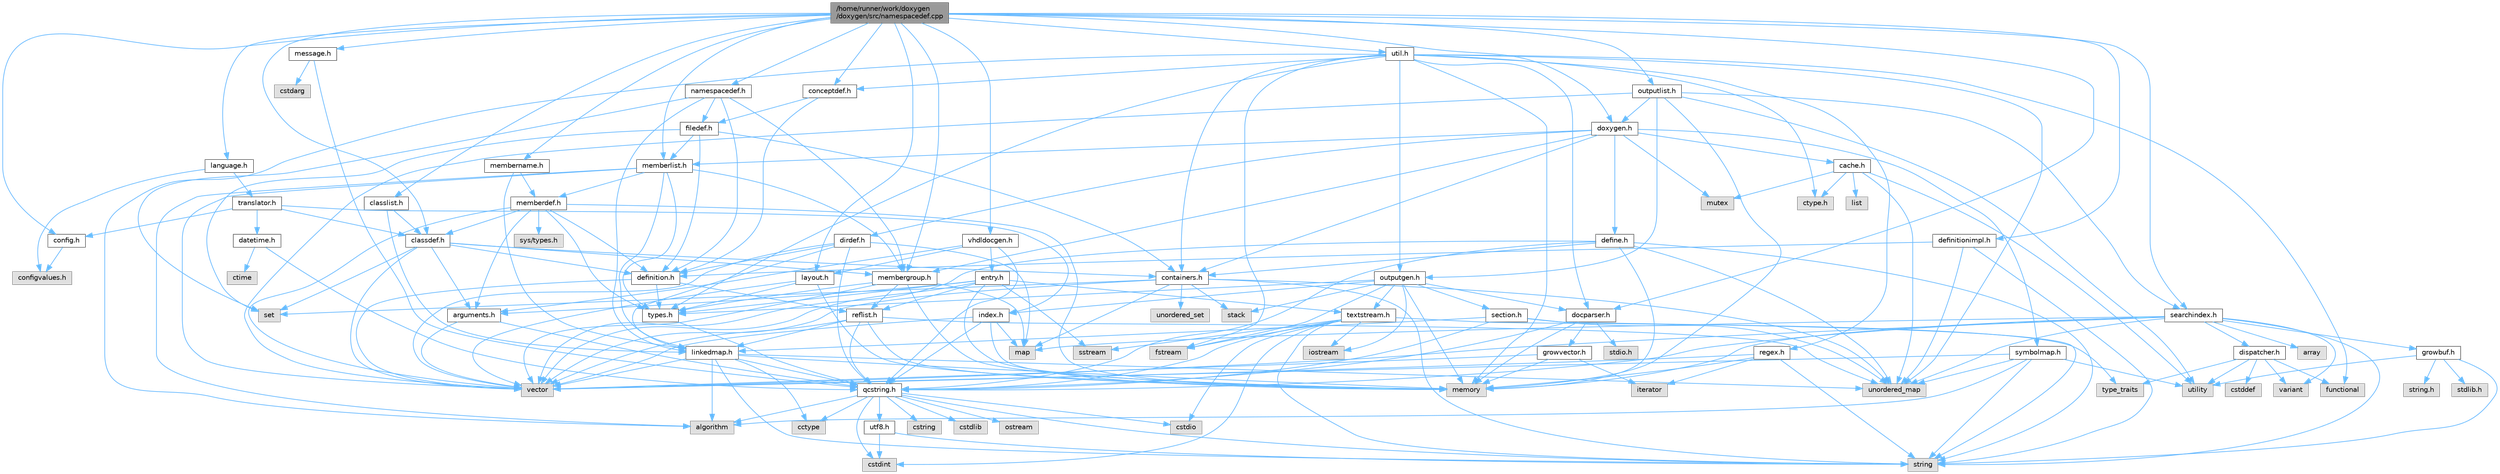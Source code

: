 digraph "/home/runner/work/doxygen/doxygen/src/namespacedef.cpp"
{
 // INTERACTIVE_SVG=YES
 // LATEX_PDF_SIZE
  bgcolor="transparent";
  edge [fontname=Helvetica,fontsize=10,labelfontname=Helvetica,labelfontsize=10];
  node [fontname=Helvetica,fontsize=10,shape=box,height=0.2,width=0.4];
  Node1 [label="/home/runner/work/doxygen\l/doxygen/src/namespacedef.cpp",height=0.2,width=0.4,color="gray40", fillcolor="grey60", style="filled", fontcolor="black",tooltip=" "];
  Node1 -> Node2 [color="steelblue1",style="solid"];
  Node2 [label="namespacedef.h",height=0.2,width=0.4,color="grey40", fillcolor="white", style="filled",URL="$d7/d97/namespacedef_8h.html",tooltip=" "];
  Node2 -> Node3 [color="steelblue1",style="solid"];
  Node3 [label="set",height=0.2,width=0.4,color="grey60", fillcolor="#E0E0E0", style="filled",tooltip=" "];
  Node2 -> Node4 [color="steelblue1",style="solid"];
  Node4 [label="definition.h",height=0.2,width=0.4,color="grey40", fillcolor="white", style="filled",URL="$df/da1/definition_8h.html",tooltip=" "];
  Node4 -> Node5 [color="steelblue1",style="solid"];
  Node5 [label="vector",height=0.2,width=0.4,color="grey60", fillcolor="#E0E0E0", style="filled",tooltip=" "];
  Node4 -> Node6 [color="steelblue1",style="solid"];
  Node6 [label="types.h",height=0.2,width=0.4,color="grey40", fillcolor="white", style="filled",URL="$d9/d49/types_8h.html",tooltip="This file contains a number of basic enums and types."];
  Node6 -> Node7 [color="steelblue1",style="solid"];
  Node7 [label="qcstring.h",height=0.2,width=0.4,color="grey40", fillcolor="white", style="filled",URL="$d7/d5c/qcstring_8h.html",tooltip=" "];
  Node7 -> Node8 [color="steelblue1",style="solid"];
  Node8 [label="string",height=0.2,width=0.4,color="grey60", fillcolor="#E0E0E0", style="filled",tooltip=" "];
  Node7 -> Node9 [color="steelblue1",style="solid"];
  Node9 [label="algorithm",height=0.2,width=0.4,color="grey60", fillcolor="#E0E0E0", style="filled",tooltip=" "];
  Node7 -> Node10 [color="steelblue1",style="solid"];
  Node10 [label="cctype",height=0.2,width=0.4,color="grey60", fillcolor="#E0E0E0", style="filled",tooltip=" "];
  Node7 -> Node11 [color="steelblue1",style="solid"];
  Node11 [label="cstring",height=0.2,width=0.4,color="grey60", fillcolor="#E0E0E0", style="filled",tooltip=" "];
  Node7 -> Node12 [color="steelblue1",style="solid"];
  Node12 [label="cstdio",height=0.2,width=0.4,color="grey60", fillcolor="#E0E0E0", style="filled",tooltip=" "];
  Node7 -> Node13 [color="steelblue1",style="solid"];
  Node13 [label="cstdlib",height=0.2,width=0.4,color="grey60", fillcolor="#E0E0E0", style="filled",tooltip=" "];
  Node7 -> Node14 [color="steelblue1",style="solid"];
  Node14 [label="cstdint",height=0.2,width=0.4,color="grey60", fillcolor="#E0E0E0", style="filled",tooltip=" "];
  Node7 -> Node15 [color="steelblue1",style="solid"];
  Node15 [label="ostream",height=0.2,width=0.4,color="grey60", fillcolor="#E0E0E0", style="filled",tooltip=" "];
  Node7 -> Node16 [color="steelblue1",style="solid"];
  Node16 [label="utf8.h",height=0.2,width=0.4,color="grey40", fillcolor="white", style="filled",URL="$db/d7c/utf8_8h.html",tooltip="Various UTF8 related helper functions."];
  Node16 -> Node14 [color="steelblue1",style="solid"];
  Node16 -> Node8 [color="steelblue1",style="solid"];
  Node4 -> Node17 [color="steelblue1",style="solid"];
  Node17 [label="reflist.h",height=0.2,width=0.4,color="grey40", fillcolor="white", style="filled",URL="$d1/d02/reflist_8h.html",tooltip=" "];
  Node17 -> Node5 [color="steelblue1",style="solid"];
  Node17 -> Node18 [color="steelblue1",style="solid"];
  Node18 [label="unordered_map",height=0.2,width=0.4,color="grey60", fillcolor="#E0E0E0", style="filled",tooltip=" "];
  Node17 -> Node19 [color="steelblue1",style="solid"];
  Node19 [label="memory",height=0.2,width=0.4,color="grey60", fillcolor="#E0E0E0", style="filled",tooltip=" "];
  Node17 -> Node7 [color="steelblue1",style="solid"];
  Node17 -> Node20 [color="steelblue1",style="solid"];
  Node20 [label="linkedmap.h",height=0.2,width=0.4,color="grey40", fillcolor="white", style="filled",URL="$da/de1/linkedmap_8h.html",tooltip=" "];
  Node20 -> Node18 [color="steelblue1",style="solid"];
  Node20 -> Node5 [color="steelblue1",style="solid"];
  Node20 -> Node19 [color="steelblue1",style="solid"];
  Node20 -> Node8 [color="steelblue1",style="solid"];
  Node20 -> Node9 [color="steelblue1",style="solid"];
  Node20 -> Node10 [color="steelblue1",style="solid"];
  Node20 -> Node7 [color="steelblue1",style="solid"];
  Node2 -> Node21 [color="steelblue1",style="solid"];
  Node21 [label="filedef.h",height=0.2,width=0.4,color="grey40", fillcolor="white", style="filled",URL="$d4/d3a/filedef_8h.html",tooltip=" "];
  Node21 -> Node3 [color="steelblue1",style="solid"];
  Node21 -> Node4 [color="steelblue1",style="solid"];
  Node21 -> Node22 [color="steelblue1",style="solid"];
  Node22 [label="memberlist.h",height=0.2,width=0.4,color="grey40", fillcolor="white", style="filled",URL="$dd/d78/memberlist_8h.html",tooltip=" "];
  Node22 -> Node5 [color="steelblue1",style="solid"];
  Node22 -> Node9 [color="steelblue1",style="solid"];
  Node22 -> Node23 [color="steelblue1",style="solid"];
  Node23 [label="memberdef.h",height=0.2,width=0.4,color="grey40", fillcolor="white", style="filled",URL="$d4/d46/memberdef_8h.html",tooltip=" "];
  Node23 -> Node5 [color="steelblue1",style="solid"];
  Node23 -> Node19 [color="steelblue1",style="solid"];
  Node23 -> Node24 [color="steelblue1",style="solid"];
  Node24 [label="sys/types.h",height=0.2,width=0.4,color="grey60", fillcolor="#E0E0E0", style="filled",tooltip=" "];
  Node23 -> Node6 [color="steelblue1",style="solid"];
  Node23 -> Node4 [color="steelblue1",style="solid"];
  Node23 -> Node25 [color="steelblue1",style="solid"];
  Node25 [label="arguments.h",height=0.2,width=0.4,color="grey40", fillcolor="white", style="filled",URL="$df/d9b/arguments_8h.html",tooltip=" "];
  Node25 -> Node5 [color="steelblue1",style="solid"];
  Node25 -> Node7 [color="steelblue1",style="solid"];
  Node23 -> Node26 [color="steelblue1",style="solid"];
  Node26 [label="classdef.h",height=0.2,width=0.4,color="grey40", fillcolor="white", style="filled",URL="$d1/da6/classdef_8h.html",tooltip=" "];
  Node26 -> Node5 [color="steelblue1",style="solid"];
  Node26 -> Node3 [color="steelblue1",style="solid"];
  Node26 -> Node27 [color="steelblue1",style="solid"];
  Node27 [label="containers.h",height=0.2,width=0.4,color="grey40", fillcolor="white", style="filled",URL="$d5/d75/containers_8h.html",tooltip=" "];
  Node27 -> Node5 [color="steelblue1",style="solid"];
  Node27 -> Node8 [color="steelblue1",style="solid"];
  Node27 -> Node3 [color="steelblue1",style="solid"];
  Node27 -> Node28 [color="steelblue1",style="solid"];
  Node28 [label="map",height=0.2,width=0.4,color="grey60", fillcolor="#E0E0E0", style="filled",tooltip=" "];
  Node27 -> Node29 [color="steelblue1",style="solid"];
  Node29 [label="unordered_set",height=0.2,width=0.4,color="grey60", fillcolor="#E0E0E0", style="filled",tooltip=" "];
  Node27 -> Node18 [color="steelblue1",style="solid"];
  Node27 -> Node30 [color="steelblue1",style="solid"];
  Node30 [label="stack",height=0.2,width=0.4,color="grey60", fillcolor="#E0E0E0", style="filled",tooltip=" "];
  Node26 -> Node4 [color="steelblue1",style="solid"];
  Node26 -> Node25 [color="steelblue1",style="solid"];
  Node26 -> Node31 [color="steelblue1",style="solid"];
  Node31 [label="membergroup.h",height=0.2,width=0.4,color="grey40", fillcolor="white", style="filled",URL="$d9/d11/membergroup_8h.html",tooltip=" "];
  Node31 -> Node5 [color="steelblue1",style="solid"];
  Node31 -> Node28 [color="steelblue1",style="solid"];
  Node31 -> Node19 [color="steelblue1",style="solid"];
  Node31 -> Node6 [color="steelblue1",style="solid"];
  Node31 -> Node17 [color="steelblue1",style="solid"];
  Node22 -> Node20 [color="steelblue1",style="solid"];
  Node22 -> Node6 [color="steelblue1",style="solid"];
  Node22 -> Node31 [color="steelblue1",style="solid"];
  Node21 -> Node27 [color="steelblue1",style="solid"];
  Node2 -> Node20 [color="steelblue1",style="solid"];
  Node2 -> Node31 [color="steelblue1",style="solid"];
  Node1 -> Node32 [color="steelblue1",style="solid"];
  Node32 [label="outputlist.h",height=0.2,width=0.4,color="grey40", fillcolor="white", style="filled",URL="$d2/db9/outputlist_8h.html",tooltip=" "];
  Node32 -> Node33 [color="steelblue1",style="solid"];
  Node33 [label="utility",height=0.2,width=0.4,color="grey60", fillcolor="#E0E0E0", style="filled",tooltip=" "];
  Node32 -> Node5 [color="steelblue1",style="solid"];
  Node32 -> Node19 [color="steelblue1",style="solid"];
  Node32 -> Node34 [color="steelblue1",style="solid"];
  Node34 [label="outputgen.h",height=0.2,width=0.4,color="grey40", fillcolor="white", style="filled",URL="$df/d06/outputgen_8h.html",tooltip=" "];
  Node34 -> Node19 [color="steelblue1",style="solid"];
  Node34 -> Node30 [color="steelblue1",style="solid"];
  Node34 -> Node35 [color="steelblue1",style="solid"];
  Node35 [label="iostream",height=0.2,width=0.4,color="grey60", fillcolor="#E0E0E0", style="filled",tooltip=" "];
  Node34 -> Node36 [color="steelblue1",style="solid"];
  Node36 [label="fstream",height=0.2,width=0.4,color="grey60", fillcolor="#E0E0E0", style="filled",tooltip=" "];
  Node34 -> Node6 [color="steelblue1",style="solid"];
  Node34 -> Node37 [color="steelblue1",style="solid"];
  Node37 [label="index.h",height=0.2,width=0.4,color="grey40", fillcolor="white", style="filled",URL="$d1/db5/index_8h.html",tooltip=" "];
  Node37 -> Node19 [color="steelblue1",style="solid"];
  Node37 -> Node5 [color="steelblue1",style="solid"];
  Node37 -> Node28 [color="steelblue1",style="solid"];
  Node37 -> Node7 [color="steelblue1",style="solid"];
  Node34 -> Node38 [color="steelblue1",style="solid"];
  Node38 [label="section.h",height=0.2,width=0.4,color="grey40", fillcolor="white", style="filled",URL="$d1/d2a/section_8h.html",tooltip=" "];
  Node38 -> Node8 [color="steelblue1",style="solid"];
  Node38 -> Node18 [color="steelblue1",style="solid"];
  Node38 -> Node7 [color="steelblue1",style="solid"];
  Node38 -> Node20 [color="steelblue1",style="solid"];
  Node34 -> Node39 [color="steelblue1",style="solid"];
  Node39 [label="textstream.h",height=0.2,width=0.4,color="grey40", fillcolor="white", style="filled",URL="$d4/d7d/textstream_8h.html",tooltip=" "];
  Node39 -> Node8 [color="steelblue1",style="solid"];
  Node39 -> Node35 [color="steelblue1",style="solid"];
  Node39 -> Node40 [color="steelblue1",style="solid"];
  Node40 [label="sstream",height=0.2,width=0.4,color="grey60", fillcolor="#E0E0E0", style="filled",tooltip=" "];
  Node39 -> Node14 [color="steelblue1",style="solid"];
  Node39 -> Node12 [color="steelblue1",style="solid"];
  Node39 -> Node36 [color="steelblue1",style="solid"];
  Node39 -> Node41 [color="steelblue1",style="solid"];
  Node41 [label="type_traits",height=0.2,width=0.4,color="grey60", fillcolor="#E0E0E0", style="filled",tooltip=" "];
  Node39 -> Node7 [color="steelblue1",style="solid"];
  Node34 -> Node42 [color="steelblue1",style="solid"];
  Node42 [label="docparser.h",height=0.2,width=0.4,color="grey40", fillcolor="white", style="filled",URL="$de/d9c/docparser_8h.html",tooltip=" "];
  Node42 -> Node43 [color="steelblue1",style="solid"];
  Node43 [label="stdio.h",height=0.2,width=0.4,color="grey60", fillcolor="#E0E0E0", style="filled",tooltip=" "];
  Node42 -> Node19 [color="steelblue1",style="solid"];
  Node42 -> Node7 [color="steelblue1",style="solid"];
  Node42 -> Node44 [color="steelblue1",style="solid"];
  Node44 [label="growvector.h",height=0.2,width=0.4,color="grey40", fillcolor="white", style="filled",URL="$d7/d50/growvector_8h.html",tooltip=" "];
  Node44 -> Node5 [color="steelblue1",style="solid"];
  Node44 -> Node19 [color="steelblue1",style="solid"];
  Node44 -> Node45 [color="steelblue1",style="solid"];
  Node45 [label="iterator",height=0.2,width=0.4,color="grey60", fillcolor="#E0E0E0", style="filled",tooltip=" "];
  Node32 -> Node46 [color="steelblue1",style="solid"];
  Node46 [label="searchindex.h",height=0.2,width=0.4,color="grey40", fillcolor="white", style="filled",URL="$de/d07/searchindex_8h.html",tooltip="Web server based search engine."];
  Node46 -> Node19 [color="steelblue1",style="solid"];
  Node46 -> Node5 [color="steelblue1",style="solid"];
  Node46 -> Node28 [color="steelblue1",style="solid"];
  Node46 -> Node18 [color="steelblue1",style="solid"];
  Node46 -> Node8 [color="steelblue1",style="solid"];
  Node46 -> Node47 [color="steelblue1",style="solid"];
  Node47 [label="array",height=0.2,width=0.4,color="grey60", fillcolor="#E0E0E0", style="filled",tooltip=" "];
  Node46 -> Node48 [color="steelblue1",style="solid"];
  Node48 [label="variant",height=0.2,width=0.4,color="grey60", fillcolor="#E0E0E0", style="filled",tooltip=" "];
  Node46 -> Node7 [color="steelblue1",style="solid"];
  Node46 -> Node49 [color="steelblue1",style="solid"];
  Node49 [label="growbuf.h",height=0.2,width=0.4,color="grey40", fillcolor="white", style="filled",URL="$dd/d72/growbuf_8h.html",tooltip=" "];
  Node49 -> Node33 [color="steelblue1",style="solid"];
  Node49 -> Node50 [color="steelblue1",style="solid"];
  Node50 [label="stdlib.h",height=0.2,width=0.4,color="grey60", fillcolor="#E0E0E0", style="filled",tooltip=" "];
  Node49 -> Node51 [color="steelblue1",style="solid"];
  Node51 [label="string.h",height=0.2,width=0.4,color="grey60", fillcolor="#E0E0E0", style="filled",tooltip=" "];
  Node49 -> Node8 [color="steelblue1",style="solid"];
  Node46 -> Node52 [color="steelblue1",style="solid"];
  Node52 [label="dispatcher.h",height=0.2,width=0.4,color="grey40", fillcolor="white", style="filled",URL="$da/d73/dispatcher_8h.html",tooltip=" "];
  Node52 -> Node53 [color="steelblue1",style="solid"];
  Node53 [label="cstddef",height=0.2,width=0.4,color="grey60", fillcolor="#E0E0E0", style="filled",tooltip=" "];
  Node52 -> Node33 [color="steelblue1",style="solid"];
  Node52 -> Node54 [color="steelblue1",style="solid"];
  Node54 [label="functional",height=0.2,width=0.4,color="grey60", fillcolor="#E0E0E0", style="filled",tooltip=" "];
  Node52 -> Node48 [color="steelblue1",style="solid"];
  Node52 -> Node41 [color="steelblue1",style="solid"];
  Node32 -> Node55 [color="steelblue1",style="solid"];
  Node55 [label="doxygen.h",height=0.2,width=0.4,color="grey40", fillcolor="white", style="filled",URL="$d1/da1/doxygen_8h.html",tooltip=" "];
  Node55 -> Node56 [color="steelblue1",style="solid"];
  Node56 [label="mutex",height=0.2,width=0.4,color="grey60", fillcolor="#E0E0E0", style="filled",tooltip=" "];
  Node55 -> Node27 [color="steelblue1",style="solid"];
  Node55 -> Node31 [color="steelblue1",style="solid"];
  Node55 -> Node57 [color="steelblue1",style="solid"];
  Node57 [label="dirdef.h",height=0.2,width=0.4,color="grey40", fillcolor="white", style="filled",URL="$d6/d15/dirdef_8h.html",tooltip=" "];
  Node57 -> Node5 [color="steelblue1",style="solid"];
  Node57 -> Node28 [color="steelblue1",style="solid"];
  Node57 -> Node7 [color="steelblue1",style="solid"];
  Node57 -> Node20 [color="steelblue1",style="solid"];
  Node57 -> Node4 [color="steelblue1",style="solid"];
  Node55 -> Node22 [color="steelblue1",style="solid"];
  Node55 -> Node58 [color="steelblue1",style="solid"];
  Node58 [label="define.h",height=0.2,width=0.4,color="grey40", fillcolor="white", style="filled",URL="$df/d67/define_8h.html",tooltip=" "];
  Node58 -> Node5 [color="steelblue1",style="solid"];
  Node58 -> Node19 [color="steelblue1",style="solid"];
  Node58 -> Node8 [color="steelblue1",style="solid"];
  Node58 -> Node18 [color="steelblue1",style="solid"];
  Node58 -> Node7 [color="steelblue1",style="solid"];
  Node58 -> Node27 [color="steelblue1",style="solid"];
  Node55 -> Node59 [color="steelblue1",style="solid"];
  Node59 [label="cache.h",height=0.2,width=0.4,color="grey40", fillcolor="white", style="filled",URL="$d3/d26/cache_8h.html",tooltip=" "];
  Node59 -> Node60 [color="steelblue1",style="solid"];
  Node60 [label="list",height=0.2,width=0.4,color="grey60", fillcolor="#E0E0E0", style="filled",tooltip=" "];
  Node59 -> Node18 [color="steelblue1",style="solid"];
  Node59 -> Node56 [color="steelblue1",style="solid"];
  Node59 -> Node33 [color="steelblue1",style="solid"];
  Node59 -> Node61 [color="steelblue1",style="solid"];
  Node61 [label="ctype.h",height=0.2,width=0.4,color="grey60", fillcolor="#E0E0E0", style="filled",tooltip=" "];
  Node55 -> Node62 [color="steelblue1",style="solid"];
  Node62 [label="symbolmap.h",height=0.2,width=0.4,color="grey40", fillcolor="white", style="filled",URL="$d7/ddd/symbolmap_8h.html",tooltip=" "];
  Node62 -> Node9 [color="steelblue1",style="solid"];
  Node62 -> Node18 [color="steelblue1",style="solid"];
  Node62 -> Node5 [color="steelblue1",style="solid"];
  Node62 -> Node8 [color="steelblue1",style="solid"];
  Node62 -> Node33 [color="steelblue1",style="solid"];
  Node1 -> Node63 [color="steelblue1",style="solid"];
  Node63 [label="util.h",height=0.2,width=0.4,color="grey40", fillcolor="white", style="filled",URL="$d8/d3c/util_8h.html",tooltip="A bunch of utility functions."];
  Node63 -> Node19 [color="steelblue1",style="solid"];
  Node63 -> Node18 [color="steelblue1",style="solid"];
  Node63 -> Node9 [color="steelblue1",style="solid"];
  Node63 -> Node54 [color="steelblue1",style="solid"];
  Node63 -> Node36 [color="steelblue1",style="solid"];
  Node63 -> Node61 [color="steelblue1",style="solid"];
  Node63 -> Node6 [color="steelblue1",style="solid"];
  Node63 -> Node42 [color="steelblue1",style="solid"];
  Node63 -> Node27 [color="steelblue1",style="solid"];
  Node63 -> Node34 [color="steelblue1",style="solid"];
  Node63 -> Node64 [color="steelblue1",style="solid"];
  Node64 [label="regex.h",height=0.2,width=0.4,color="grey40", fillcolor="white", style="filled",URL="$d1/d21/regex_8h.html",tooltip=" "];
  Node64 -> Node19 [color="steelblue1",style="solid"];
  Node64 -> Node8 [color="steelblue1",style="solid"];
  Node64 -> Node5 [color="steelblue1",style="solid"];
  Node64 -> Node45 [color="steelblue1",style="solid"];
  Node63 -> Node65 [color="steelblue1",style="solid"];
  Node65 [label="conceptdef.h",height=0.2,width=0.4,color="grey40", fillcolor="white", style="filled",URL="$da/df1/conceptdef_8h.html",tooltip=" "];
  Node65 -> Node4 [color="steelblue1",style="solid"];
  Node65 -> Node21 [color="steelblue1",style="solid"];
  Node1 -> Node66 [color="steelblue1",style="solid"];
  Node66 [label="language.h",height=0.2,width=0.4,color="grey40", fillcolor="white", style="filled",URL="$d8/dce/language_8h.html",tooltip=" "];
  Node66 -> Node67 [color="steelblue1",style="solid"];
  Node67 [label="translator.h",height=0.2,width=0.4,color="grey40", fillcolor="white", style="filled",URL="$d9/df1/translator_8h.html",tooltip=" "];
  Node67 -> Node26 [color="steelblue1",style="solid"];
  Node67 -> Node68 [color="steelblue1",style="solid"];
  Node68 [label="config.h",height=0.2,width=0.4,color="grey40", fillcolor="white", style="filled",URL="$db/d16/config_8h.html",tooltip=" "];
  Node68 -> Node69 [color="steelblue1",style="solid"];
  Node69 [label="configvalues.h",height=0.2,width=0.4,color="grey60", fillcolor="#E0E0E0", style="filled",tooltip=" "];
  Node67 -> Node70 [color="steelblue1",style="solid"];
  Node70 [label="datetime.h",height=0.2,width=0.4,color="grey40", fillcolor="white", style="filled",URL="$de/d1b/datetime_8h.html",tooltip=" "];
  Node70 -> Node71 [color="steelblue1",style="solid"];
  Node71 [label="ctime",height=0.2,width=0.4,color="grey60", fillcolor="#E0E0E0", style="filled",tooltip=" "];
  Node70 -> Node7 [color="steelblue1",style="solid"];
  Node67 -> Node37 [color="steelblue1",style="solid"];
  Node66 -> Node69 [color="steelblue1",style="solid"];
  Node1 -> Node26 [color="steelblue1",style="solid"];
  Node1 -> Node72 [color="steelblue1",style="solid"];
  Node72 [label="classlist.h",height=0.2,width=0.4,color="grey40", fillcolor="white", style="filled",URL="$d2/df8/classlist_8h.html",tooltip=" "];
  Node72 -> Node20 [color="steelblue1",style="solid"];
  Node72 -> Node26 [color="steelblue1",style="solid"];
  Node1 -> Node22 [color="steelblue1",style="solid"];
  Node1 -> Node55 [color="steelblue1",style="solid"];
  Node1 -> Node73 [color="steelblue1",style="solid"];
  Node73 [label="message.h",height=0.2,width=0.4,color="grey40", fillcolor="white", style="filled",URL="$d2/d0d/message_8h.html",tooltip=" "];
  Node73 -> Node74 [color="steelblue1",style="solid"];
  Node74 [label="cstdarg",height=0.2,width=0.4,color="grey60", fillcolor="#E0E0E0", style="filled",tooltip=" "];
  Node73 -> Node7 [color="steelblue1",style="solid"];
  Node1 -> Node42 [color="steelblue1",style="solid"];
  Node1 -> Node46 [color="steelblue1",style="solid"];
  Node1 -> Node75 [color="steelblue1",style="solid"];
  Node75 [label="vhdldocgen.h",height=0.2,width=0.4,color="grey40", fillcolor="white", style="filled",URL="$dd/dec/vhdldocgen_8h.html",tooltip=" "];
  Node75 -> Node7 [color="steelblue1",style="solid"];
  Node75 -> Node76 [color="steelblue1",style="solid"];
  Node76 [label="layout.h",height=0.2,width=0.4,color="grey40", fillcolor="white", style="filled",URL="$db/d51/layout_8h.html",tooltip=" "];
  Node76 -> Node19 [color="steelblue1",style="solid"];
  Node76 -> Node5 [color="steelblue1",style="solid"];
  Node76 -> Node6 [color="steelblue1",style="solid"];
  Node75 -> Node25 [color="steelblue1",style="solid"];
  Node75 -> Node77 [color="steelblue1",style="solid"];
  Node77 [label="entry.h",height=0.2,width=0.4,color="grey40", fillcolor="white", style="filled",URL="$d1/dc6/entry_8h.html",tooltip=" "];
  Node77 -> Node5 [color="steelblue1",style="solid"];
  Node77 -> Node19 [color="steelblue1",style="solid"];
  Node77 -> Node40 [color="steelblue1",style="solid"];
  Node77 -> Node6 [color="steelblue1",style="solid"];
  Node77 -> Node25 [color="steelblue1",style="solid"];
  Node77 -> Node17 [color="steelblue1",style="solid"];
  Node77 -> Node39 [color="steelblue1",style="solid"];
  Node1 -> Node76 [color="steelblue1",style="solid"];
  Node1 -> Node31 [color="steelblue1",style="solid"];
  Node1 -> Node68 [color="steelblue1",style="solid"];
  Node1 -> Node78 [color="steelblue1",style="solid"];
  Node78 [label="definitionimpl.h",height=0.2,width=0.4,color="grey40", fillcolor="white", style="filled",URL="$d2/dab/definitionimpl_8h.html",tooltip=" "];
  Node78 -> Node18 [color="steelblue1",style="solid"];
  Node78 -> Node8 [color="steelblue1",style="solid"];
  Node78 -> Node4 [color="steelblue1",style="solid"];
  Node1 -> Node79 [color="steelblue1",style="solid"];
  Node79 [label="membername.h",height=0.2,width=0.4,color="grey40", fillcolor="white", style="filled",URL="$d7/dfc/membername_8h.html",tooltip=" "];
  Node79 -> Node23 [color="steelblue1",style="solid"];
  Node79 -> Node20 [color="steelblue1",style="solid"];
  Node1 -> Node65 [color="steelblue1",style="solid"];
}
